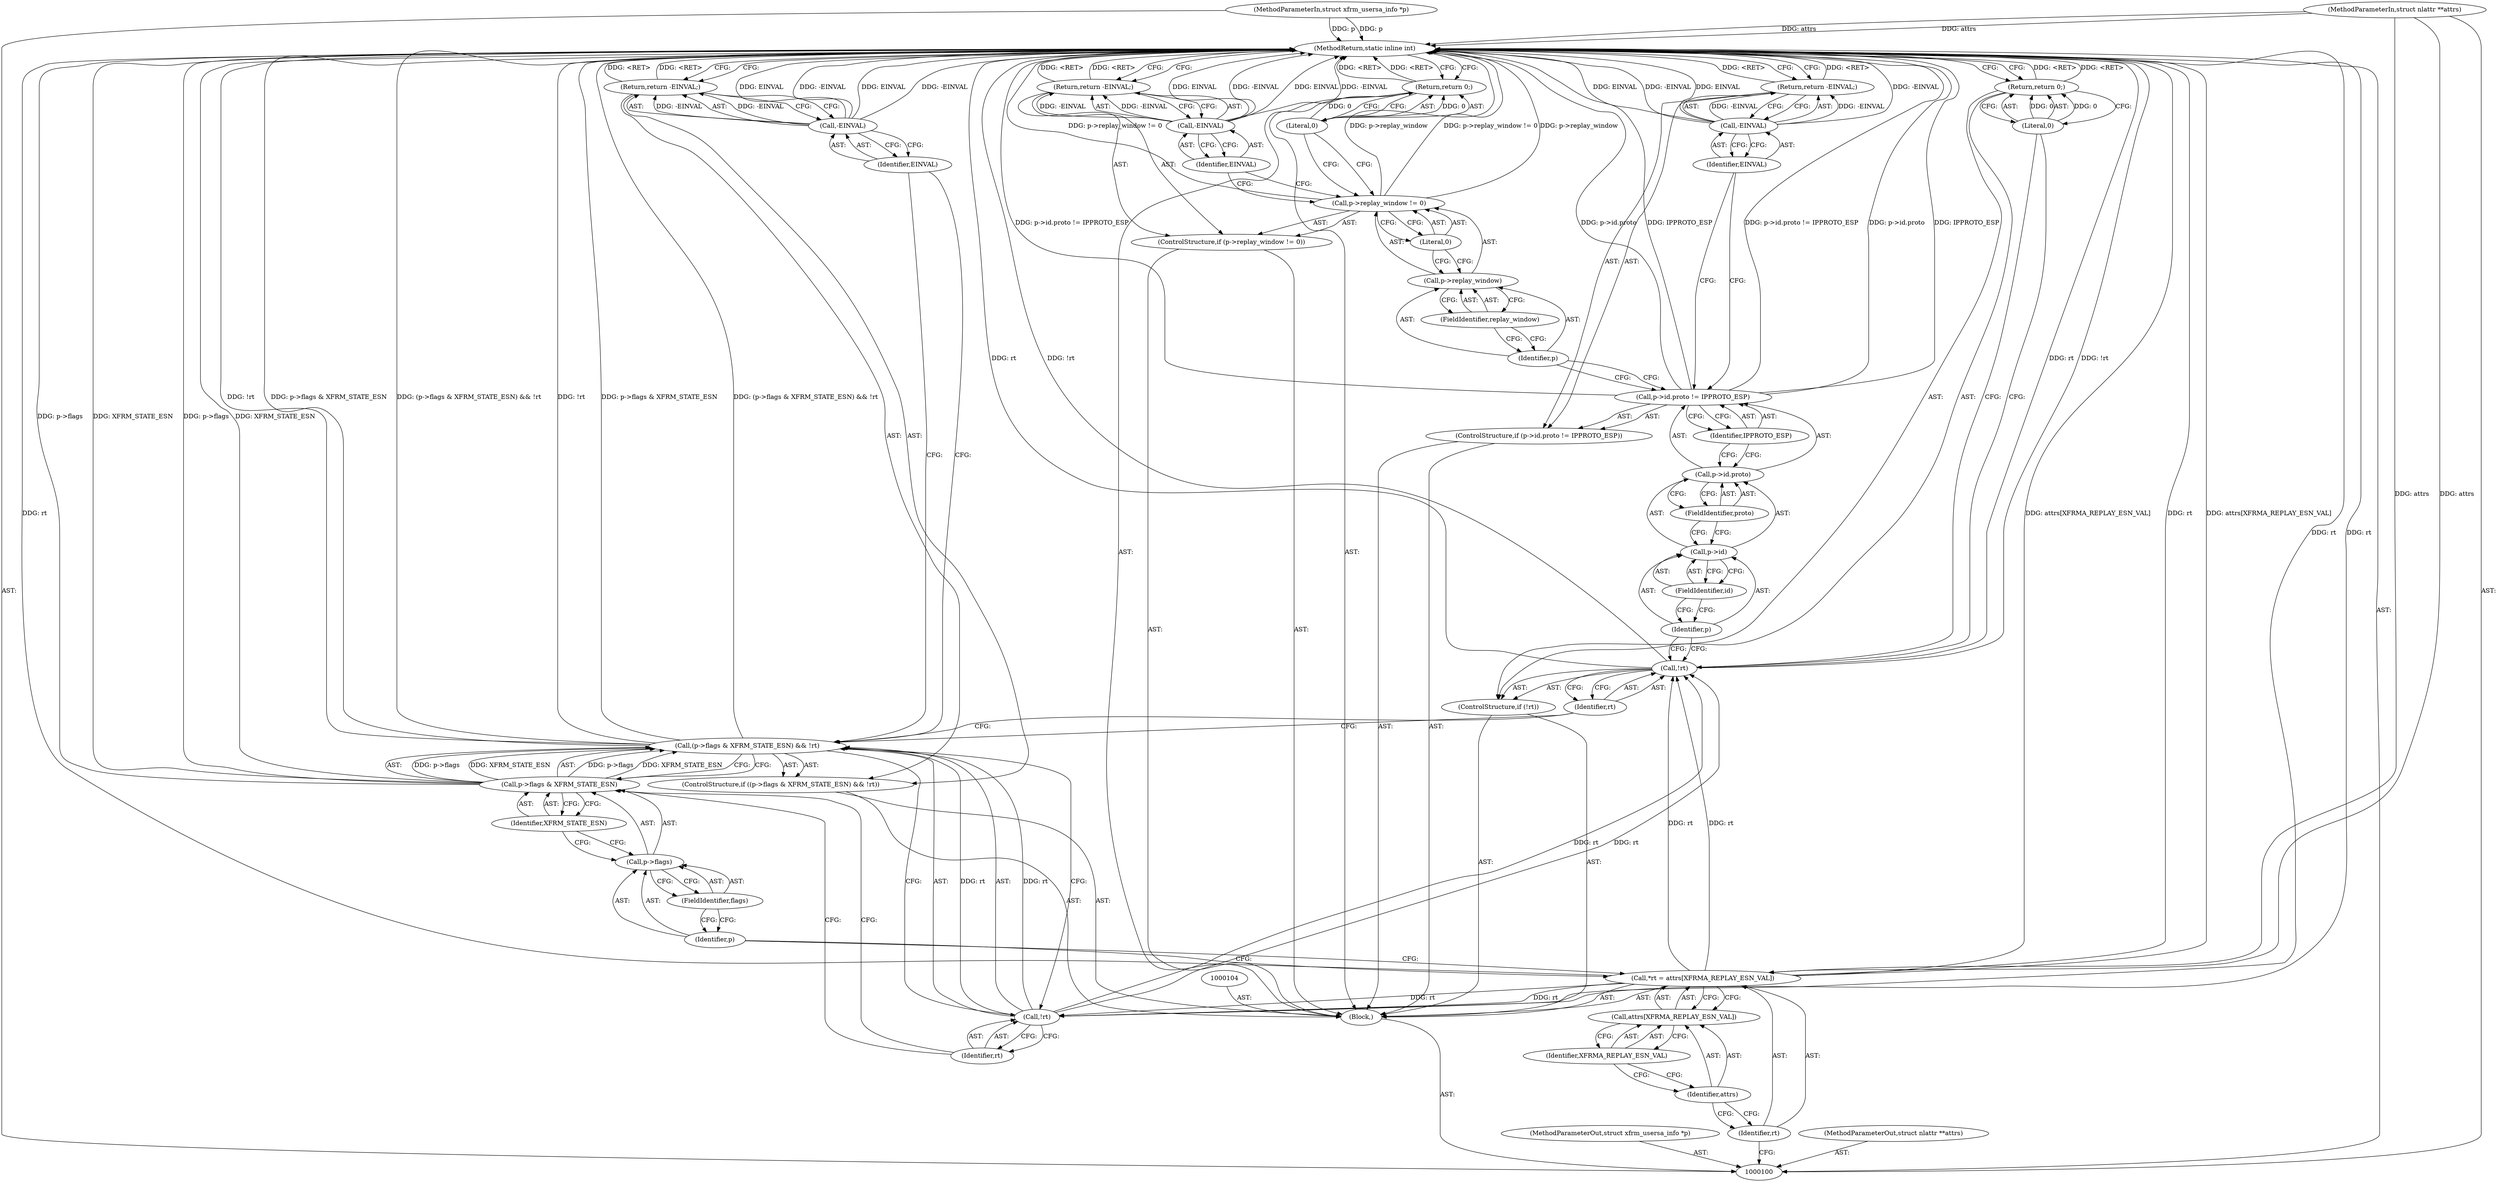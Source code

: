 digraph "1_linux_ecd7918745234e423dd87fcc0c077da557909720" {
"1000149" [label="(MethodReturn,static inline int)"];
"1000101" [label="(MethodParameterIn,struct xfrm_usersa_info *p)"];
"1000201" [label="(MethodParameterOut,struct xfrm_usersa_info *p)"];
"1000126" [label="(Literal,0)"];
"1000125" [label="(Return,return 0;)"];
"1000127" [label="(ControlStructure,if (p->id.proto != IPPROTO_ESP))"];
"1000133" [label="(FieldIdentifier,proto)"];
"1000134" [label="(Identifier,IPPROTO_ESP)"];
"1000128" [label="(Call,p->id.proto != IPPROTO_ESP)"];
"1000129" [label="(Call,p->id.proto)"];
"1000130" [label="(Call,p->id)"];
"1000131" [label="(Identifier,p)"];
"1000132" [label="(FieldIdentifier,id)"];
"1000137" [label="(Identifier,EINVAL)"];
"1000135" [label="(Return,return -EINVAL;)"];
"1000136" [label="(Call,-EINVAL)"];
"1000138" [label="(ControlStructure,if (p->replay_window != 0))"];
"1000143" [label="(Literal,0)"];
"1000139" [label="(Call,p->replay_window != 0)"];
"1000140" [label="(Call,p->replay_window)"];
"1000141" [label="(Identifier,p)"];
"1000142" [label="(FieldIdentifier,replay_window)"];
"1000146" [label="(Identifier,EINVAL)"];
"1000144" [label="(Return,return -EINVAL;)"];
"1000145" [label="(Call,-EINVAL)"];
"1000147" [label="(Return,return 0;)"];
"1000148" [label="(Literal,0)"];
"1000102" [label="(MethodParameterIn,struct nlattr **attrs)"];
"1000202" [label="(MethodParameterOut,struct nlattr **attrs)"];
"1000103" [label="(Block,)"];
"1000105" [label="(Call,*rt = attrs[XFRMA_REPLAY_ESN_VAL])"];
"1000106" [label="(Identifier,rt)"];
"1000107" [label="(Call,attrs[XFRMA_REPLAY_ESN_VAL])"];
"1000108" [label="(Identifier,attrs)"];
"1000109" [label="(Identifier,XFRMA_REPLAY_ESN_VAL)"];
"1000110" [label="(ControlStructure,if ((p->flags & XFRM_STATE_ESN) && !rt))"];
"1000116" [label="(Identifier,XFRM_STATE_ESN)"];
"1000117" [label="(Call,!rt)"];
"1000118" [label="(Identifier,rt)"];
"1000111" [label="(Call,(p->flags & XFRM_STATE_ESN) && !rt)"];
"1000112" [label="(Call,p->flags & XFRM_STATE_ESN)"];
"1000113" [label="(Call,p->flags)"];
"1000114" [label="(Identifier,p)"];
"1000115" [label="(FieldIdentifier,flags)"];
"1000121" [label="(Identifier,EINVAL)"];
"1000119" [label="(Return,return -EINVAL;)"];
"1000120" [label="(Call,-EINVAL)"];
"1000122" [label="(ControlStructure,if (!rt))"];
"1000123" [label="(Call,!rt)"];
"1000124" [label="(Identifier,rt)"];
"1000149" -> "1000100"  [label="AST: "];
"1000149" -> "1000119"  [label="CFG: "];
"1000149" -> "1000125"  [label="CFG: "];
"1000149" -> "1000135"  [label="CFG: "];
"1000149" -> "1000144"  [label="CFG: "];
"1000149" -> "1000147"  [label="CFG: "];
"1000135" -> "1000149"  [label="DDG: <RET>"];
"1000144" -> "1000149"  [label="DDG: <RET>"];
"1000147" -> "1000149"  [label="DDG: <RET>"];
"1000119" -> "1000149"  [label="DDG: <RET>"];
"1000125" -> "1000149"  [label="DDG: <RET>"];
"1000111" -> "1000149"  [label="DDG: !rt"];
"1000111" -> "1000149"  [label="DDG: p->flags & XFRM_STATE_ESN"];
"1000111" -> "1000149"  [label="DDG: (p->flags & XFRM_STATE_ESN) && !rt"];
"1000105" -> "1000149"  [label="DDG: attrs[XFRMA_REPLAY_ESN_VAL]"];
"1000105" -> "1000149"  [label="DDG: rt"];
"1000139" -> "1000149"  [label="DDG: p->replay_window"];
"1000139" -> "1000149"  [label="DDG: p->replay_window != 0"];
"1000120" -> "1000149"  [label="DDG: EINVAL"];
"1000120" -> "1000149"  [label="DDG: -EINVAL"];
"1000117" -> "1000149"  [label="DDG: rt"];
"1000128" -> "1000149"  [label="DDG: p->id.proto != IPPROTO_ESP"];
"1000128" -> "1000149"  [label="DDG: p->id.proto"];
"1000128" -> "1000149"  [label="DDG: IPPROTO_ESP"];
"1000145" -> "1000149"  [label="DDG: EINVAL"];
"1000145" -> "1000149"  [label="DDG: -EINVAL"];
"1000123" -> "1000149"  [label="DDG: rt"];
"1000123" -> "1000149"  [label="DDG: !rt"];
"1000102" -> "1000149"  [label="DDG: attrs"];
"1000112" -> "1000149"  [label="DDG: p->flags"];
"1000112" -> "1000149"  [label="DDG: XFRM_STATE_ESN"];
"1000101" -> "1000149"  [label="DDG: p"];
"1000136" -> "1000149"  [label="DDG: -EINVAL"];
"1000136" -> "1000149"  [label="DDG: EINVAL"];
"1000101" -> "1000100"  [label="AST: "];
"1000101" -> "1000149"  [label="DDG: p"];
"1000201" -> "1000100"  [label="AST: "];
"1000126" -> "1000125"  [label="AST: "];
"1000126" -> "1000123"  [label="CFG: "];
"1000125" -> "1000126"  [label="CFG: "];
"1000126" -> "1000125"  [label="DDG: 0"];
"1000125" -> "1000122"  [label="AST: "];
"1000125" -> "1000126"  [label="CFG: "];
"1000126" -> "1000125"  [label="AST: "];
"1000149" -> "1000125"  [label="CFG: "];
"1000125" -> "1000149"  [label="DDG: <RET>"];
"1000126" -> "1000125"  [label="DDG: 0"];
"1000127" -> "1000103"  [label="AST: "];
"1000128" -> "1000127"  [label="AST: "];
"1000135" -> "1000127"  [label="AST: "];
"1000133" -> "1000129"  [label="AST: "];
"1000133" -> "1000130"  [label="CFG: "];
"1000129" -> "1000133"  [label="CFG: "];
"1000134" -> "1000128"  [label="AST: "];
"1000134" -> "1000129"  [label="CFG: "];
"1000128" -> "1000134"  [label="CFG: "];
"1000128" -> "1000127"  [label="AST: "];
"1000128" -> "1000134"  [label="CFG: "];
"1000129" -> "1000128"  [label="AST: "];
"1000134" -> "1000128"  [label="AST: "];
"1000137" -> "1000128"  [label="CFG: "];
"1000141" -> "1000128"  [label="CFG: "];
"1000128" -> "1000149"  [label="DDG: p->id.proto != IPPROTO_ESP"];
"1000128" -> "1000149"  [label="DDG: p->id.proto"];
"1000128" -> "1000149"  [label="DDG: IPPROTO_ESP"];
"1000129" -> "1000128"  [label="AST: "];
"1000129" -> "1000133"  [label="CFG: "];
"1000130" -> "1000129"  [label="AST: "];
"1000133" -> "1000129"  [label="AST: "];
"1000134" -> "1000129"  [label="CFG: "];
"1000130" -> "1000129"  [label="AST: "];
"1000130" -> "1000132"  [label="CFG: "];
"1000131" -> "1000130"  [label="AST: "];
"1000132" -> "1000130"  [label="AST: "];
"1000133" -> "1000130"  [label="CFG: "];
"1000131" -> "1000130"  [label="AST: "];
"1000131" -> "1000123"  [label="CFG: "];
"1000132" -> "1000131"  [label="CFG: "];
"1000132" -> "1000130"  [label="AST: "];
"1000132" -> "1000131"  [label="CFG: "];
"1000130" -> "1000132"  [label="CFG: "];
"1000137" -> "1000136"  [label="AST: "];
"1000137" -> "1000128"  [label="CFG: "];
"1000136" -> "1000137"  [label="CFG: "];
"1000135" -> "1000127"  [label="AST: "];
"1000135" -> "1000136"  [label="CFG: "];
"1000136" -> "1000135"  [label="AST: "];
"1000149" -> "1000135"  [label="CFG: "];
"1000135" -> "1000149"  [label="DDG: <RET>"];
"1000136" -> "1000135"  [label="DDG: -EINVAL"];
"1000136" -> "1000135"  [label="AST: "];
"1000136" -> "1000137"  [label="CFG: "];
"1000137" -> "1000136"  [label="AST: "];
"1000135" -> "1000136"  [label="CFG: "];
"1000136" -> "1000149"  [label="DDG: -EINVAL"];
"1000136" -> "1000149"  [label="DDG: EINVAL"];
"1000136" -> "1000135"  [label="DDG: -EINVAL"];
"1000138" -> "1000103"  [label="AST: "];
"1000139" -> "1000138"  [label="AST: "];
"1000144" -> "1000138"  [label="AST: "];
"1000143" -> "1000139"  [label="AST: "];
"1000143" -> "1000140"  [label="CFG: "];
"1000139" -> "1000143"  [label="CFG: "];
"1000139" -> "1000138"  [label="AST: "];
"1000139" -> "1000143"  [label="CFG: "];
"1000140" -> "1000139"  [label="AST: "];
"1000143" -> "1000139"  [label="AST: "];
"1000146" -> "1000139"  [label="CFG: "];
"1000148" -> "1000139"  [label="CFG: "];
"1000139" -> "1000149"  [label="DDG: p->replay_window"];
"1000139" -> "1000149"  [label="DDG: p->replay_window != 0"];
"1000140" -> "1000139"  [label="AST: "];
"1000140" -> "1000142"  [label="CFG: "];
"1000141" -> "1000140"  [label="AST: "];
"1000142" -> "1000140"  [label="AST: "];
"1000143" -> "1000140"  [label="CFG: "];
"1000141" -> "1000140"  [label="AST: "];
"1000141" -> "1000128"  [label="CFG: "];
"1000142" -> "1000141"  [label="CFG: "];
"1000142" -> "1000140"  [label="AST: "];
"1000142" -> "1000141"  [label="CFG: "];
"1000140" -> "1000142"  [label="CFG: "];
"1000146" -> "1000145"  [label="AST: "];
"1000146" -> "1000139"  [label="CFG: "];
"1000145" -> "1000146"  [label="CFG: "];
"1000144" -> "1000138"  [label="AST: "];
"1000144" -> "1000145"  [label="CFG: "];
"1000145" -> "1000144"  [label="AST: "];
"1000149" -> "1000144"  [label="CFG: "];
"1000144" -> "1000149"  [label="DDG: <RET>"];
"1000145" -> "1000144"  [label="DDG: -EINVAL"];
"1000145" -> "1000144"  [label="AST: "];
"1000145" -> "1000146"  [label="CFG: "];
"1000146" -> "1000145"  [label="AST: "];
"1000144" -> "1000145"  [label="CFG: "];
"1000145" -> "1000149"  [label="DDG: EINVAL"];
"1000145" -> "1000149"  [label="DDG: -EINVAL"];
"1000145" -> "1000144"  [label="DDG: -EINVAL"];
"1000147" -> "1000103"  [label="AST: "];
"1000147" -> "1000148"  [label="CFG: "];
"1000148" -> "1000147"  [label="AST: "];
"1000149" -> "1000147"  [label="CFG: "];
"1000147" -> "1000149"  [label="DDG: <RET>"];
"1000148" -> "1000147"  [label="DDG: 0"];
"1000148" -> "1000147"  [label="AST: "];
"1000148" -> "1000139"  [label="CFG: "];
"1000147" -> "1000148"  [label="CFG: "];
"1000148" -> "1000147"  [label="DDG: 0"];
"1000102" -> "1000100"  [label="AST: "];
"1000102" -> "1000149"  [label="DDG: attrs"];
"1000102" -> "1000105"  [label="DDG: attrs"];
"1000202" -> "1000100"  [label="AST: "];
"1000103" -> "1000100"  [label="AST: "];
"1000104" -> "1000103"  [label="AST: "];
"1000105" -> "1000103"  [label="AST: "];
"1000110" -> "1000103"  [label="AST: "];
"1000122" -> "1000103"  [label="AST: "];
"1000127" -> "1000103"  [label="AST: "];
"1000138" -> "1000103"  [label="AST: "];
"1000147" -> "1000103"  [label="AST: "];
"1000105" -> "1000103"  [label="AST: "];
"1000105" -> "1000107"  [label="CFG: "];
"1000106" -> "1000105"  [label="AST: "];
"1000107" -> "1000105"  [label="AST: "];
"1000114" -> "1000105"  [label="CFG: "];
"1000105" -> "1000149"  [label="DDG: attrs[XFRMA_REPLAY_ESN_VAL]"];
"1000105" -> "1000149"  [label="DDG: rt"];
"1000102" -> "1000105"  [label="DDG: attrs"];
"1000105" -> "1000117"  [label="DDG: rt"];
"1000105" -> "1000123"  [label="DDG: rt"];
"1000106" -> "1000105"  [label="AST: "];
"1000106" -> "1000100"  [label="CFG: "];
"1000108" -> "1000106"  [label="CFG: "];
"1000107" -> "1000105"  [label="AST: "];
"1000107" -> "1000109"  [label="CFG: "];
"1000108" -> "1000107"  [label="AST: "];
"1000109" -> "1000107"  [label="AST: "];
"1000105" -> "1000107"  [label="CFG: "];
"1000108" -> "1000107"  [label="AST: "];
"1000108" -> "1000106"  [label="CFG: "];
"1000109" -> "1000108"  [label="CFG: "];
"1000109" -> "1000107"  [label="AST: "];
"1000109" -> "1000108"  [label="CFG: "];
"1000107" -> "1000109"  [label="CFG: "];
"1000110" -> "1000103"  [label="AST: "];
"1000111" -> "1000110"  [label="AST: "];
"1000119" -> "1000110"  [label="AST: "];
"1000116" -> "1000112"  [label="AST: "];
"1000116" -> "1000113"  [label="CFG: "];
"1000112" -> "1000116"  [label="CFG: "];
"1000117" -> "1000111"  [label="AST: "];
"1000117" -> "1000118"  [label="CFG: "];
"1000118" -> "1000117"  [label="AST: "];
"1000111" -> "1000117"  [label="CFG: "];
"1000117" -> "1000149"  [label="DDG: rt"];
"1000117" -> "1000111"  [label="DDG: rt"];
"1000105" -> "1000117"  [label="DDG: rt"];
"1000117" -> "1000123"  [label="DDG: rt"];
"1000118" -> "1000117"  [label="AST: "];
"1000118" -> "1000112"  [label="CFG: "];
"1000117" -> "1000118"  [label="CFG: "];
"1000111" -> "1000110"  [label="AST: "];
"1000111" -> "1000112"  [label="CFG: "];
"1000111" -> "1000117"  [label="CFG: "];
"1000112" -> "1000111"  [label="AST: "];
"1000117" -> "1000111"  [label="AST: "];
"1000121" -> "1000111"  [label="CFG: "];
"1000124" -> "1000111"  [label="CFG: "];
"1000111" -> "1000149"  [label="DDG: !rt"];
"1000111" -> "1000149"  [label="DDG: p->flags & XFRM_STATE_ESN"];
"1000111" -> "1000149"  [label="DDG: (p->flags & XFRM_STATE_ESN) && !rt"];
"1000112" -> "1000111"  [label="DDG: p->flags"];
"1000112" -> "1000111"  [label="DDG: XFRM_STATE_ESN"];
"1000117" -> "1000111"  [label="DDG: rt"];
"1000112" -> "1000111"  [label="AST: "];
"1000112" -> "1000116"  [label="CFG: "];
"1000113" -> "1000112"  [label="AST: "];
"1000116" -> "1000112"  [label="AST: "];
"1000118" -> "1000112"  [label="CFG: "];
"1000111" -> "1000112"  [label="CFG: "];
"1000112" -> "1000149"  [label="DDG: p->flags"];
"1000112" -> "1000149"  [label="DDG: XFRM_STATE_ESN"];
"1000112" -> "1000111"  [label="DDG: p->flags"];
"1000112" -> "1000111"  [label="DDG: XFRM_STATE_ESN"];
"1000113" -> "1000112"  [label="AST: "];
"1000113" -> "1000115"  [label="CFG: "];
"1000114" -> "1000113"  [label="AST: "];
"1000115" -> "1000113"  [label="AST: "];
"1000116" -> "1000113"  [label="CFG: "];
"1000114" -> "1000113"  [label="AST: "];
"1000114" -> "1000105"  [label="CFG: "];
"1000115" -> "1000114"  [label="CFG: "];
"1000115" -> "1000113"  [label="AST: "];
"1000115" -> "1000114"  [label="CFG: "];
"1000113" -> "1000115"  [label="CFG: "];
"1000121" -> "1000120"  [label="AST: "];
"1000121" -> "1000111"  [label="CFG: "];
"1000120" -> "1000121"  [label="CFG: "];
"1000119" -> "1000110"  [label="AST: "];
"1000119" -> "1000120"  [label="CFG: "];
"1000120" -> "1000119"  [label="AST: "];
"1000149" -> "1000119"  [label="CFG: "];
"1000119" -> "1000149"  [label="DDG: <RET>"];
"1000120" -> "1000119"  [label="DDG: -EINVAL"];
"1000120" -> "1000119"  [label="AST: "];
"1000120" -> "1000121"  [label="CFG: "];
"1000121" -> "1000120"  [label="AST: "];
"1000119" -> "1000120"  [label="CFG: "];
"1000120" -> "1000149"  [label="DDG: EINVAL"];
"1000120" -> "1000149"  [label="DDG: -EINVAL"];
"1000120" -> "1000119"  [label="DDG: -EINVAL"];
"1000122" -> "1000103"  [label="AST: "];
"1000123" -> "1000122"  [label="AST: "];
"1000125" -> "1000122"  [label="AST: "];
"1000123" -> "1000122"  [label="AST: "];
"1000123" -> "1000124"  [label="CFG: "];
"1000124" -> "1000123"  [label="AST: "];
"1000126" -> "1000123"  [label="CFG: "];
"1000131" -> "1000123"  [label="CFG: "];
"1000123" -> "1000149"  [label="DDG: rt"];
"1000123" -> "1000149"  [label="DDG: !rt"];
"1000117" -> "1000123"  [label="DDG: rt"];
"1000105" -> "1000123"  [label="DDG: rt"];
"1000124" -> "1000123"  [label="AST: "];
"1000124" -> "1000111"  [label="CFG: "];
"1000123" -> "1000124"  [label="CFG: "];
}
